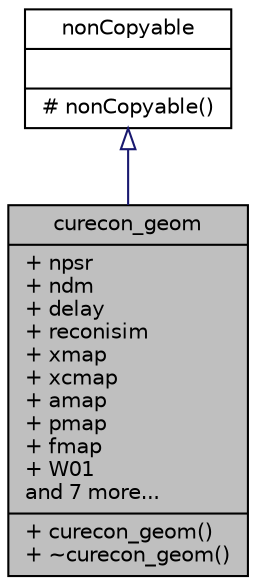 digraph "curecon_geom"
{
 // INTERACTIVE_SVG=YES
  bgcolor="transparent";
  edge [fontname="Helvetica",fontsize="10",labelfontname="Helvetica",labelfontsize="10"];
  node [fontname="Helvetica",fontsize="10",shape=record];
  Node0 [label="{curecon_geom\n|+ npsr\l+ ndm\l+ delay\l+ reconisim\l+ xmap\l+ xcmap\l+ amap\l+ pmap\l+ fmap\l+ W01\land 7 more...\l|+ curecon_geom()\l+ ~curecon_geom()\l}",height=0.2,width=0.4,color="black", fillcolor="grey75", style="filled", fontcolor="black"];
  Node1 -> Node0 [dir="back",color="midnightblue",fontsize="10",style="solid",arrowtail="onormal",fontname="Helvetica"];
  Node1 [label="{nonCopyable\n||# nonCopyable()\l}",height=0.2,width=0.4,color="black",URL="$classnon_copyable.html"];
}
